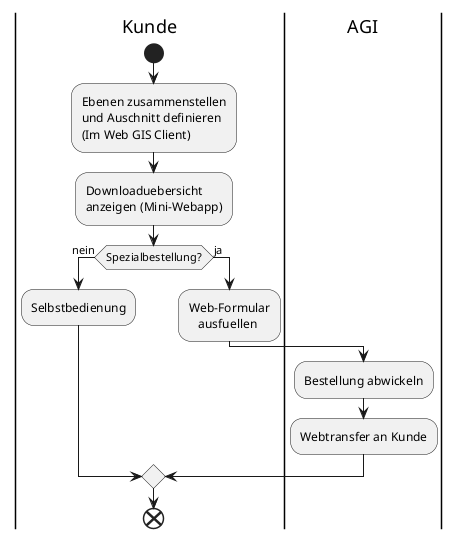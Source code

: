 @startuml
|Kunde|
start
:Ebenen zusammenstellen
und Auschnitt definieren
(Im Web GIS Client);
:Downloaduebersicht
anzeigen (Mini-Webapp);
if (Spezialbestellung?) then (nein)
	:Selbstbedienung;
else (ja)
	:Web-Formular 
    ausfuellen;
    |AGI|
    :Bestellung abwickeln;
    :Webtransfer an Kunde;
endif
|Kunde|
end
@enduml